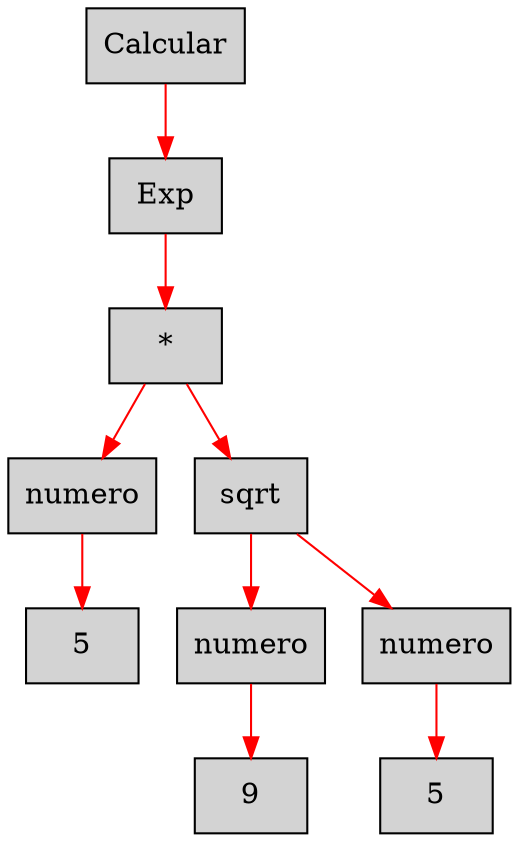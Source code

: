 digraph G {node[shape=box, style=filled]; edge[color=red]
node958425535[label="Calcular"];
 node958425535->node1370924325;node1370924325[label="Exp"];
 node1370924325->node1318495380;node1318495380[label="*"];
 node1318495380->node1455109179;node1455109179[label="numero"];
 node1455109179->node1827455682;node1827455682[label="5"];
 node1318495380->node135781879;node135781879[label="sqrt"];
 node135781879->node1935567461;node1935567461[label="numero"];
 node1935567461->node2093712089;node2093712089[label="9"];
 node135781879->node1983620432;node1983620432[label="numero"];
 node1983620432->node1081423365;node1081423365[label="5"];

}
